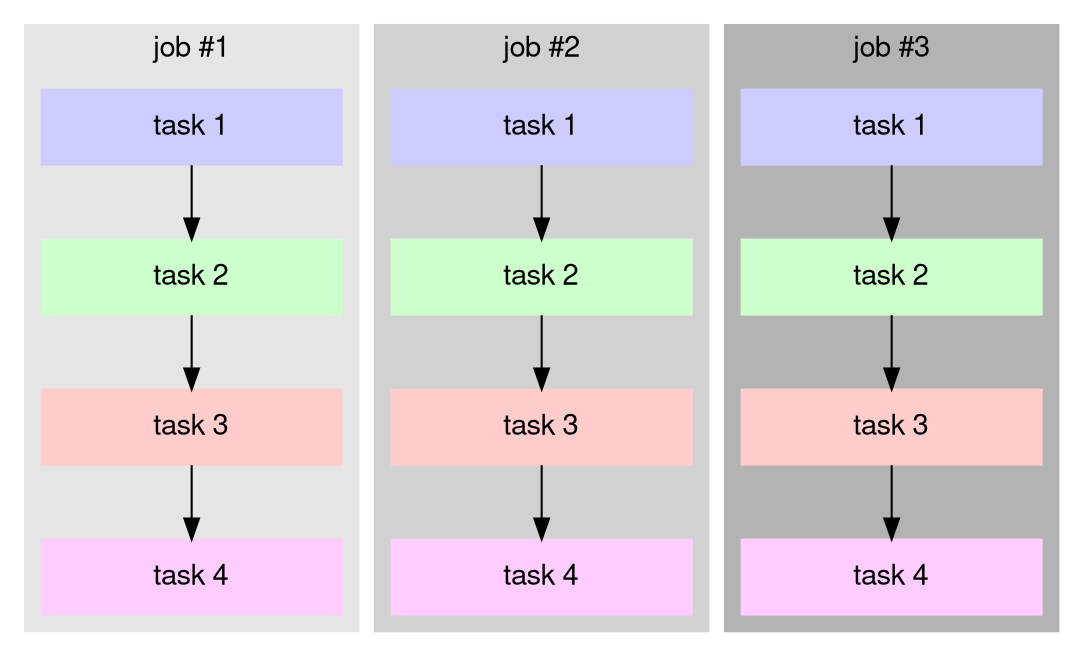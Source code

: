 digraph G {
	fontname="Helvetica,Arial,sans-serif"
	node [width=2,shape=box,fontname="Helvetica,Arial,sans-serif"]
	edge [fontname="Helvetica,Arial,sans-serif"]

	subgraph cluster_0 {
		node [style=filled,color=white];
		style=filled;
		color=grey90;
		a0 -> a1 -> a2 -> a3;
		a0 [label = "task 1", color = "#ccccff"]
		a1 [label = "task 2", color = "#ccffcc"]
		a2 [label = "task 3", color = "#ffcccc"]
		a3 [label = "task 4", color = "#ffccff"]
		label = "job #1";
	}

	subgraph cluster_1 {
		node [style=filled,color=white];
		style = filled;
		color = grey82;
		b0 -> b1 -> b2 -> b3;
		b0 [label = "task 1", color = "#ccccff"]
		b1 [label = "task 2", color = "#ccffcc"]
		b2 [label = "task 3", color = "#ffcccc"]
		b3 [label = "task 4", color = "#ffccff"]
		label = "job #2";
	}

	subgraph cluster_2 {
		node [style=filled,color=white];
		style = filled;
		color = grey70;
		c0 -> c1 -> c2 -> c3;
		c0 [label = "task 1", color = "#ccccff"]
		c1 [label = "task 2", color = "#ccffcc"]
		c2 [label = "task 3", color = "#ffcccc"]
		c3 [label = "task 4", color = "#ffccff"]
		label = "job #3";
	}
}